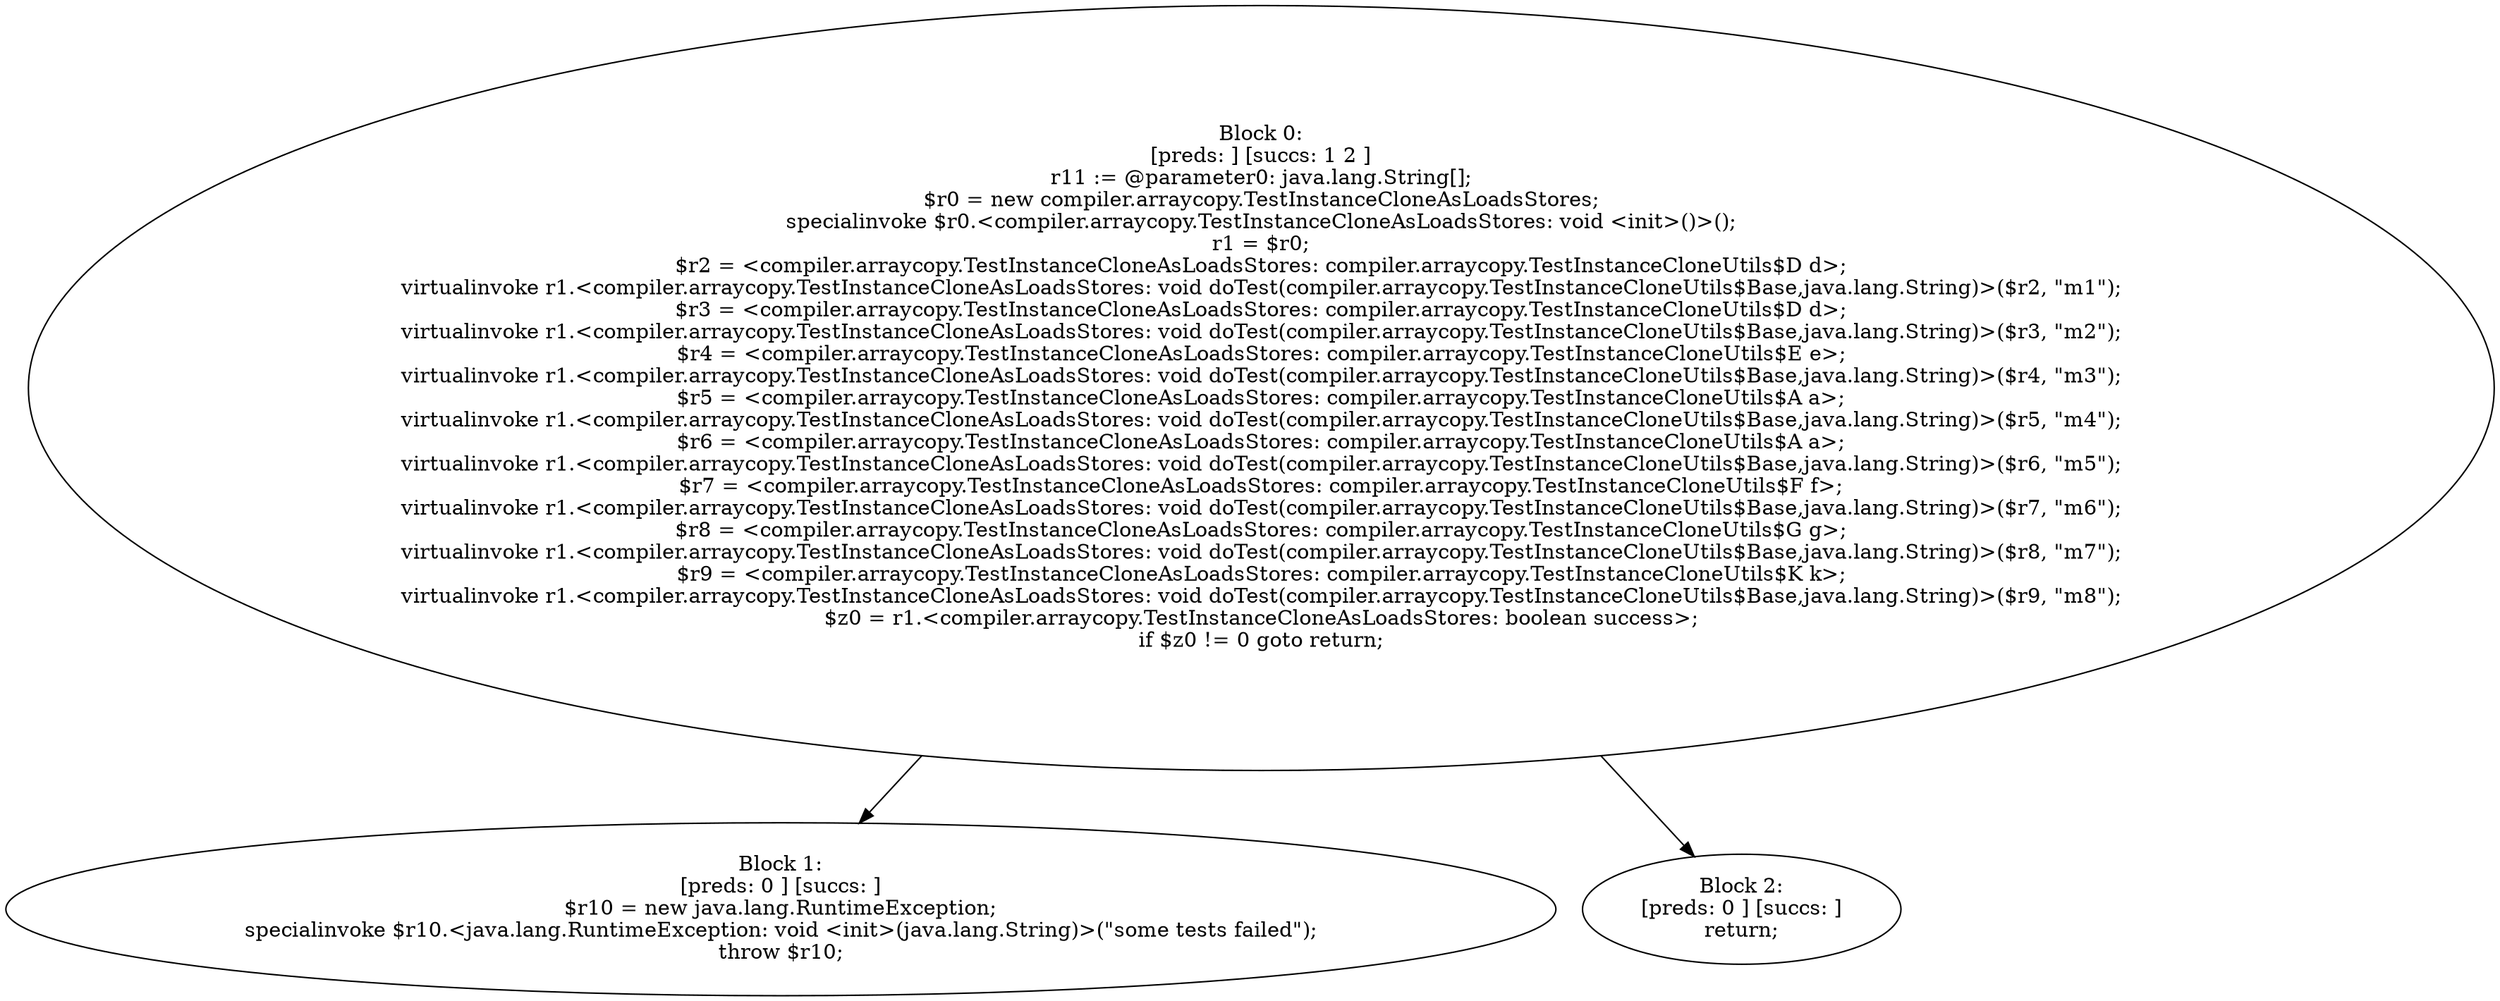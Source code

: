 digraph "unitGraph" {
    "Block 0:
[preds: ] [succs: 1 2 ]
r11 := @parameter0: java.lang.String[];
$r0 = new compiler.arraycopy.TestInstanceCloneAsLoadsStores;
specialinvoke $r0.<compiler.arraycopy.TestInstanceCloneAsLoadsStores: void <init>()>();
r1 = $r0;
$r2 = <compiler.arraycopy.TestInstanceCloneAsLoadsStores: compiler.arraycopy.TestInstanceCloneUtils$D d>;
virtualinvoke r1.<compiler.arraycopy.TestInstanceCloneAsLoadsStores: void doTest(compiler.arraycopy.TestInstanceCloneUtils$Base,java.lang.String)>($r2, \"m1\");
$r3 = <compiler.arraycopy.TestInstanceCloneAsLoadsStores: compiler.arraycopy.TestInstanceCloneUtils$D d>;
virtualinvoke r1.<compiler.arraycopy.TestInstanceCloneAsLoadsStores: void doTest(compiler.arraycopy.TestInstanceCloneUtils$Base,java.lang.String)>($r3, \"m2\");
$r4 = <compiler.arraycopy.TestInstanceCloneAsLoadsStores: compiler.arraycopy.TestInstanceCloneUtils$E e>;
virtualinvoke r1.<compiler.arraycopy.TestInstanceCloneAsLoadsStores: void doTest(compiler.arraycopy.TestInstanceCloneUtils$Base,java.lang.String)>($r4, \"m3\");
$r5 = <compiler.arraycopy.TestInstanceCloneAsLoadsStores: compiler.arraycopy.TestInstanceCloneUtils$A a>;
virtualinvoke r1.<compiler.arraycopy.TestInstanceCloneAsLoadsStores: void doTest(compiler.arraycopy.TestInstanceCloneUtils$Base,java.lang.String)>($r5, \"m4\");
$r6 = <compiler.arraycopy.TestInstanceCloneAsLoadsStores: compiler.arraycopy.TestInstanceCloneUtils$A a>;
virtualinvoke r1.<compiler.arraycopy.TestInstanceCloneAsLoadsStores: void doTest(compiler.arraycopy.TestInstanceCloneUtils$Base,java.lang.String)>($r6, \"m5\");
$r7 = <compiler.arraycopy.TestInstanceCloneAsLoadsStores: compiler.arraycopy.TestInstanceCloneUtils$F f>;
virtualinvoke r1.<compiler.arraycopy.TestInstanceCloneAsLoadsStores: void doTest(compiler.arraycopy.TestInstanceCloneUtils$Base,java.lang.String)>($r7, \"m6\");
$r8 = <compiler.arraycopy.TestInstanceCloneAsLoadsStores: compiler.arraycopy.TestInstanceCloneUtils$G g>;
virtualinvoke r1.<compiler.arraycopy.TestInstanceCloneAsLoadsStores: void doTest(compiler.arraycopy.TestInstanceCloneUtils$Base,java.lang.String)>($r8, \"m7\");
$r9 = <compiler.arraycopy.TestInstanceCloneAsLoadsStores: compiler.arraycopy.TestInstanceCloneUtils$K k>;
virtualinvoke r1.<compiler.arraycopy.TestInstanceCloneAsLoadsStores: void doTest(compiler.arraycopy.TestInstanceCloneUtils$Base,java.lang.String)>($r9, \"m8\");
$z0 = r1.<compiler.arraycopy.TestInstanceCloneAsLoadsStores: boolean success>;
if $z0 != 0 goto return;
"
    "Block 1:
[preds: 0 ] [succs: ]
$r10 = new java.lang.RuntimeException;
specialinvoke $r10.<java.lang.RuntimeException: void <init>(java.lang.String)>(\"some tests failed\");
throw $r10;
"
    "Block 2:
[preds: 0 ] [succs: ]
return;
"
    "Block 0:
[preds: ] [succs: 1 2 ]
r11 := @parameter0: java.lang.String[];
$r0 = new compiler.arraycopy.TestInstanceCloneAsLoadsStores;
specialinvoke $r0.<compiler.arraycopy.TestInstanceCloneAsLoadsStores: void <init>()>();
r1 = $r0;
$r2 = <compiler.arraycopy.TestInstanceCloneAsLoadsStores: compiler.arraycopy.TestInstanceCloneUtils$D d>;
virtualinvoke r1.<compiler.arraycopy.TestInstanceCloneAsLoadsStores: void doTest(compiler.arraycopy.TestInstanceCloneUtils$Base,java.lang.String)>($r2, \"m1\");
$r3 = <compiler.arraycopy.TestInstanceCloneAsLoadsStores: compiler.arraycopy.TestInstanceCloneUtils$D d>;
virtualinvoke r1.<compiler.arraycopy.TestInstanceCloneAsLoadsStores: void doTest(compiler.arraycopy.TestInstanceCloneUtils$Base,java.lang.String)>($r3, \"m2\");
$r4 = <compiler.arraycopy.TestInstanceCloneAsLoadsStores: compiler.arraycopy.TestInstanceCloneUtils$E e>;
virtualinvoke r1.<compiler.arraycopy.TestInstanceCloneAsLoadsStores: void doTest(compiler.arraycopy.TestInstanceCloneUtils$Base,java.lang.String)>($r4, \"m3\");
$r5 = <compiler.arraycopy.TestInstanceCloneAsLoadsStores: compiler.arraycopy.TestInstanceCloneUtils$A a>;
virtualinvoke r1.<compiler.arraycopy.TestInstanceCloneAsLoadsStores: void doTest(compiler.arraycopy.TestInstanceCloneUtils$Base,java.lang.String)>($r5, \"m4\");
$r6 = <compiler.arraycopy.TestInstanceCloneAsLoadsStores: compiler.arraycopy.TestInstanceCloneUtils$A a>;
virtualinvoke r1.<compiler.arraycopy.TestInstanceCloneAsLoadsStores: void doTest(compiler.arraycopy.TestInstanceCloneUtils$Base,java.lang.String)>($r6, \"m5\");
$r7 = <compiler.arraycopy.TestInstanceCloneAsLoadsStores: compiler.arraycopy.TestInstanceCloneUtils$F f>;
virtualinvoke r1.<compiler.arraycopy.TestInstanceCloneAsLoadsStores: void doTest(compiler.arraycopy.TestInstanceCloneUtils$Base,java.lang.String)>($r7, \"m6\");
$r8 = <compiler.arraycopy.TestInstanceCloneAsLoadsStores: compiler.arraycopy.TestInstanceCloneUtils$G g>;
virtualinvoke r1.<compiler.arraycopy.TestInstanceCloneAsLoadsStores: void doTest(compiler.arraycopy.TestInstanceCloneUtils$Base,java.lang.String)>($r8, \"m7\");
$r9 = <compiler.arraycopy.TestInstanceCloneAsLoadsStores: compiler.arraycopy.TestInstanceCloneUtils$K k>;
virtualinvoke r1.<compiler.arraycopy.TestInstanceCloneAsLoadsStores: void doTest(compiler.arraycopy.TestInstanceCloneUtils$Base,java.lang.String)>($r9, \"m8\");
$z0 = r1.<compiler.arraycopy.TestInstanceCloneAsLoadsStores: boolean success>;
if $z0 != 0 goto return;
"->"Block 1:
[preds: 0 ] [succs: ]
$r10 = new java.lang.RuntimeException;
specialinvoke $r10.<java.lang.RuntimeException: void <init>(java.lang.String)>(\"some tests failed\");
throw $r10;
";
    "Block 0:
[preds: ] [succs: 1 2 ]
r11 := @parameter0: java.lang.String[];
$r0 = new compiler.arraycopy.TestInstanceCloneAsLoadsStores;
specialinvoke $r0.<compiler.arraycopy.TestInstanceCloneAsLoadsStores: void <init>()>();
r1 = $r0;
$r2 = <compiler.arraycopy.TestInstanceCloneAsLoadsStores: compiler.arraycopy.TestInstanceCloneUtils$D d>;
virtualinvoke r1.<compiler.arraycopy.TestInstanceCloneAsLoadsStores: void doTest(compiler.arraycopy.TestInstanceCloneUtils$Base,java.lang.String)>($r2, \"m1\");
$r3 = <compiler.arraycopy.TestInstanceCloneAsLoadsStores: compiler.arraycopy.TestInstanceCloneUtils$D d>;
virtualinvoke r1.<compiler.arraycopy.TestInstanceCloneAsLoadsStores: void doTest(compiler.arraycopy.TestInstanceCloneUtils$Base,java.lang.String)>($r3, \"m2\");
$r4 = <compiler.arraycopy.TestInstanceCloneAsLoadsStores: compiler.arraycopy.TestInstanceCloneUtils$E e>;
virtualinvoke r1.<compiler.arraycopy.TestInstanceCloneAsLoadsStores: void doTest(compiler.arraycopy.TestInstanceCloneUtils$Base,java.lang.String)>($r4, \"m3\");
$r5 = <compiler.arraycopy.TestInstanceCloneAsLoadsStores: compiler.arraycopy.TestInstanceCloneUtils$A a>;
virtualinvoke r1.<compiler.arraycopy.TestInstanceCloneAsLoadsStores: void doTest(compiler.arraycopy.TestInstanceCloneUtils$Base,java.lang.String)>($r5, \"m4\");
$r6 = <compiler.arraycopy.TestInstanceCloneAsLoadsStores: compiler.arraycopy.TestInstanceCloneUtils$A a>;
virtualinvoke r1.<compiler.arraycopy.TestInstanceCloneAsLoadsStores: void doTest(compiler.arraycopy.TestInstanceCloneUtils$Base,java.lang.String)>($r6, \"m5\");
$r7 = <compiler.arraycopy.TestInstanceCloneAsLoadsStores: compiler.arraycopy.TestInstanceCloneUtils$F f>;
virtualinvoke r1.<compiler.arraycopy.TestInstanceCloneAsLoadsStores: void doTest(compiler.arraycopy.TestInstanceCloneUtils$Base,java.lang.String)>($r7, \"m6\");
$r8 = <compiler.arraycopy.TestInstanceCloneAsLoadsStores: compiler.arraycopy.TestInstanceCloneUtils$G g>;
virtualinvoke r1.<compiler.arraycopy.TestInstanceCloneAsLoadsStores: void doTest(compiler.arraycopy.TestInstanceCloneUtils$Base,java.lang.String)>($r8, \"m7\");
$r9 = <compiler.arraycopy.TestInstanceCloneAsLoadsStores: compiler.arraycopy.TestInstanceCloneUtils$K k>;
virtualinvoke r1.<compiler.arraycopy.TestInstanceCloneAsLoadsStores: void doTest(compiler.arraycopy.TestInstanceCloneUtils$Base,java.lang.String)>($r9, \"m8\");
$z0 = r1.<compiler.arraycopy.TestInstanceCloneAsLoadsStores: boolean success>;
if $z0 != 0 goto return;
"->"Block 2:
[preds: 0 ] [succs: ]
return;
";
}
